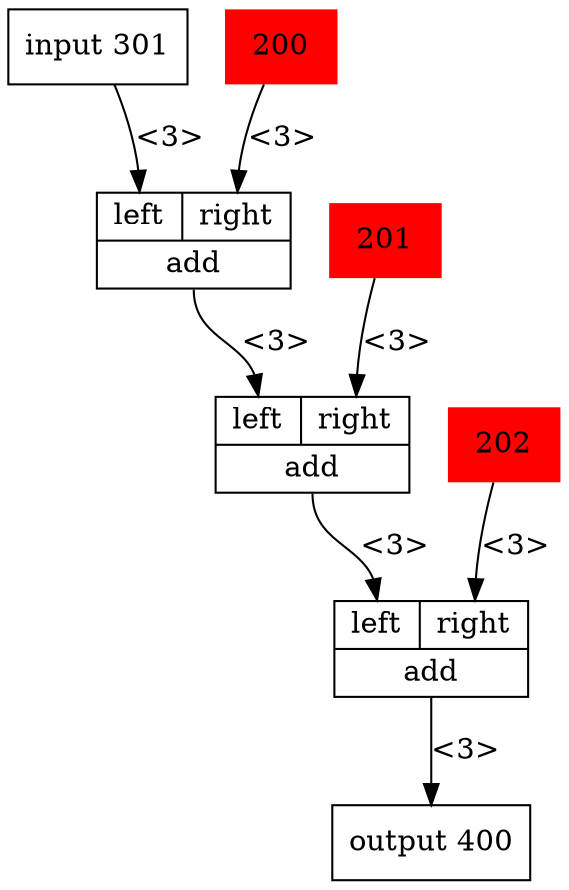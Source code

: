 digraph packetarc {
node [shape=record];
in_301 [label="input 301"];
c_200 [label="200" shape=plaintext color="red" style="filled"];
c_201 [label="201" shape=plaintext color="red" style="filled"];
c_202 [label="202" shape=plaintext color="red" style="filled"];
opadd_100 [label="{{<left> left | <right> right} | <out> add}" debug="25454 1"];
opadd_101 [label="{{<left> left | <right> right} | <out> add}" debug="25454 1"];
opadd_102 [label="{{<left> left | <right> right} | <out> add}" debug="25454 1"];
out_400 [label="output 400"];


in_301			-> 		opadd_100:left		[label="<3>"];
c_200 			-> 		opadd_100:right		[label="<3>"];

opadd_100:out 	-> 		opadd_101:left 		[label="<3>"];
c_201 			-> 		opadd_101:right		[label="<3>"];

opadd_101:out 	-> 		opadd_102:left 		[label="<3>"];
c_202 			-> 		opadd_102:right		[label="<3>"];


opadd_102:out 	-> 		out_400 			[label="<3>"];

}
